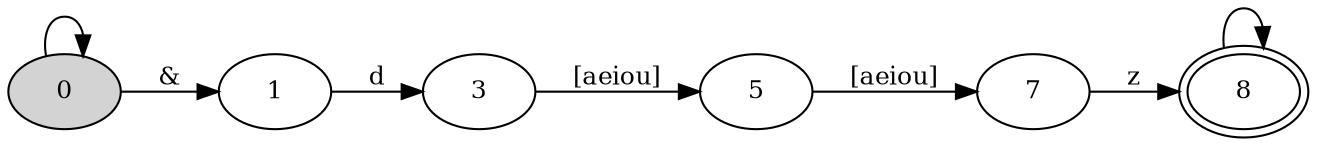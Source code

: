 digraph "SFA" {
rankdir=LR;

//Initial state
node [style = filled, shape = ellipse, peripheries = 1, fillcolor = "#d3d3d3ff", fontsize = 12]
0

//Final states
node [style = filled, shape = ellipse, peripheries = 2, fillcolor = white, fontsize = 12]
8

//Other states
node [style = filled, shape = ellipse, peripheries = 1, fillcolor = white, fontsize = 12]
1
7
3
5

//Transitions
0 -> 1 [label = "&", fontsize = 12 ];
0 -> 0 [label = "", fontsize = 12 ];
1 -> 3 [label = "d", fontsize = 12 ];
7 -> 8 [label = "z", fontsize = 12 ];
3 -> 5 [label = "[aeiou]", fontsize = 12 ];
5 -> 7 [label = "[aeiou]", fontsize = 12 ];
8 -> 8 [label = "", fontsize = 12 ];
}
